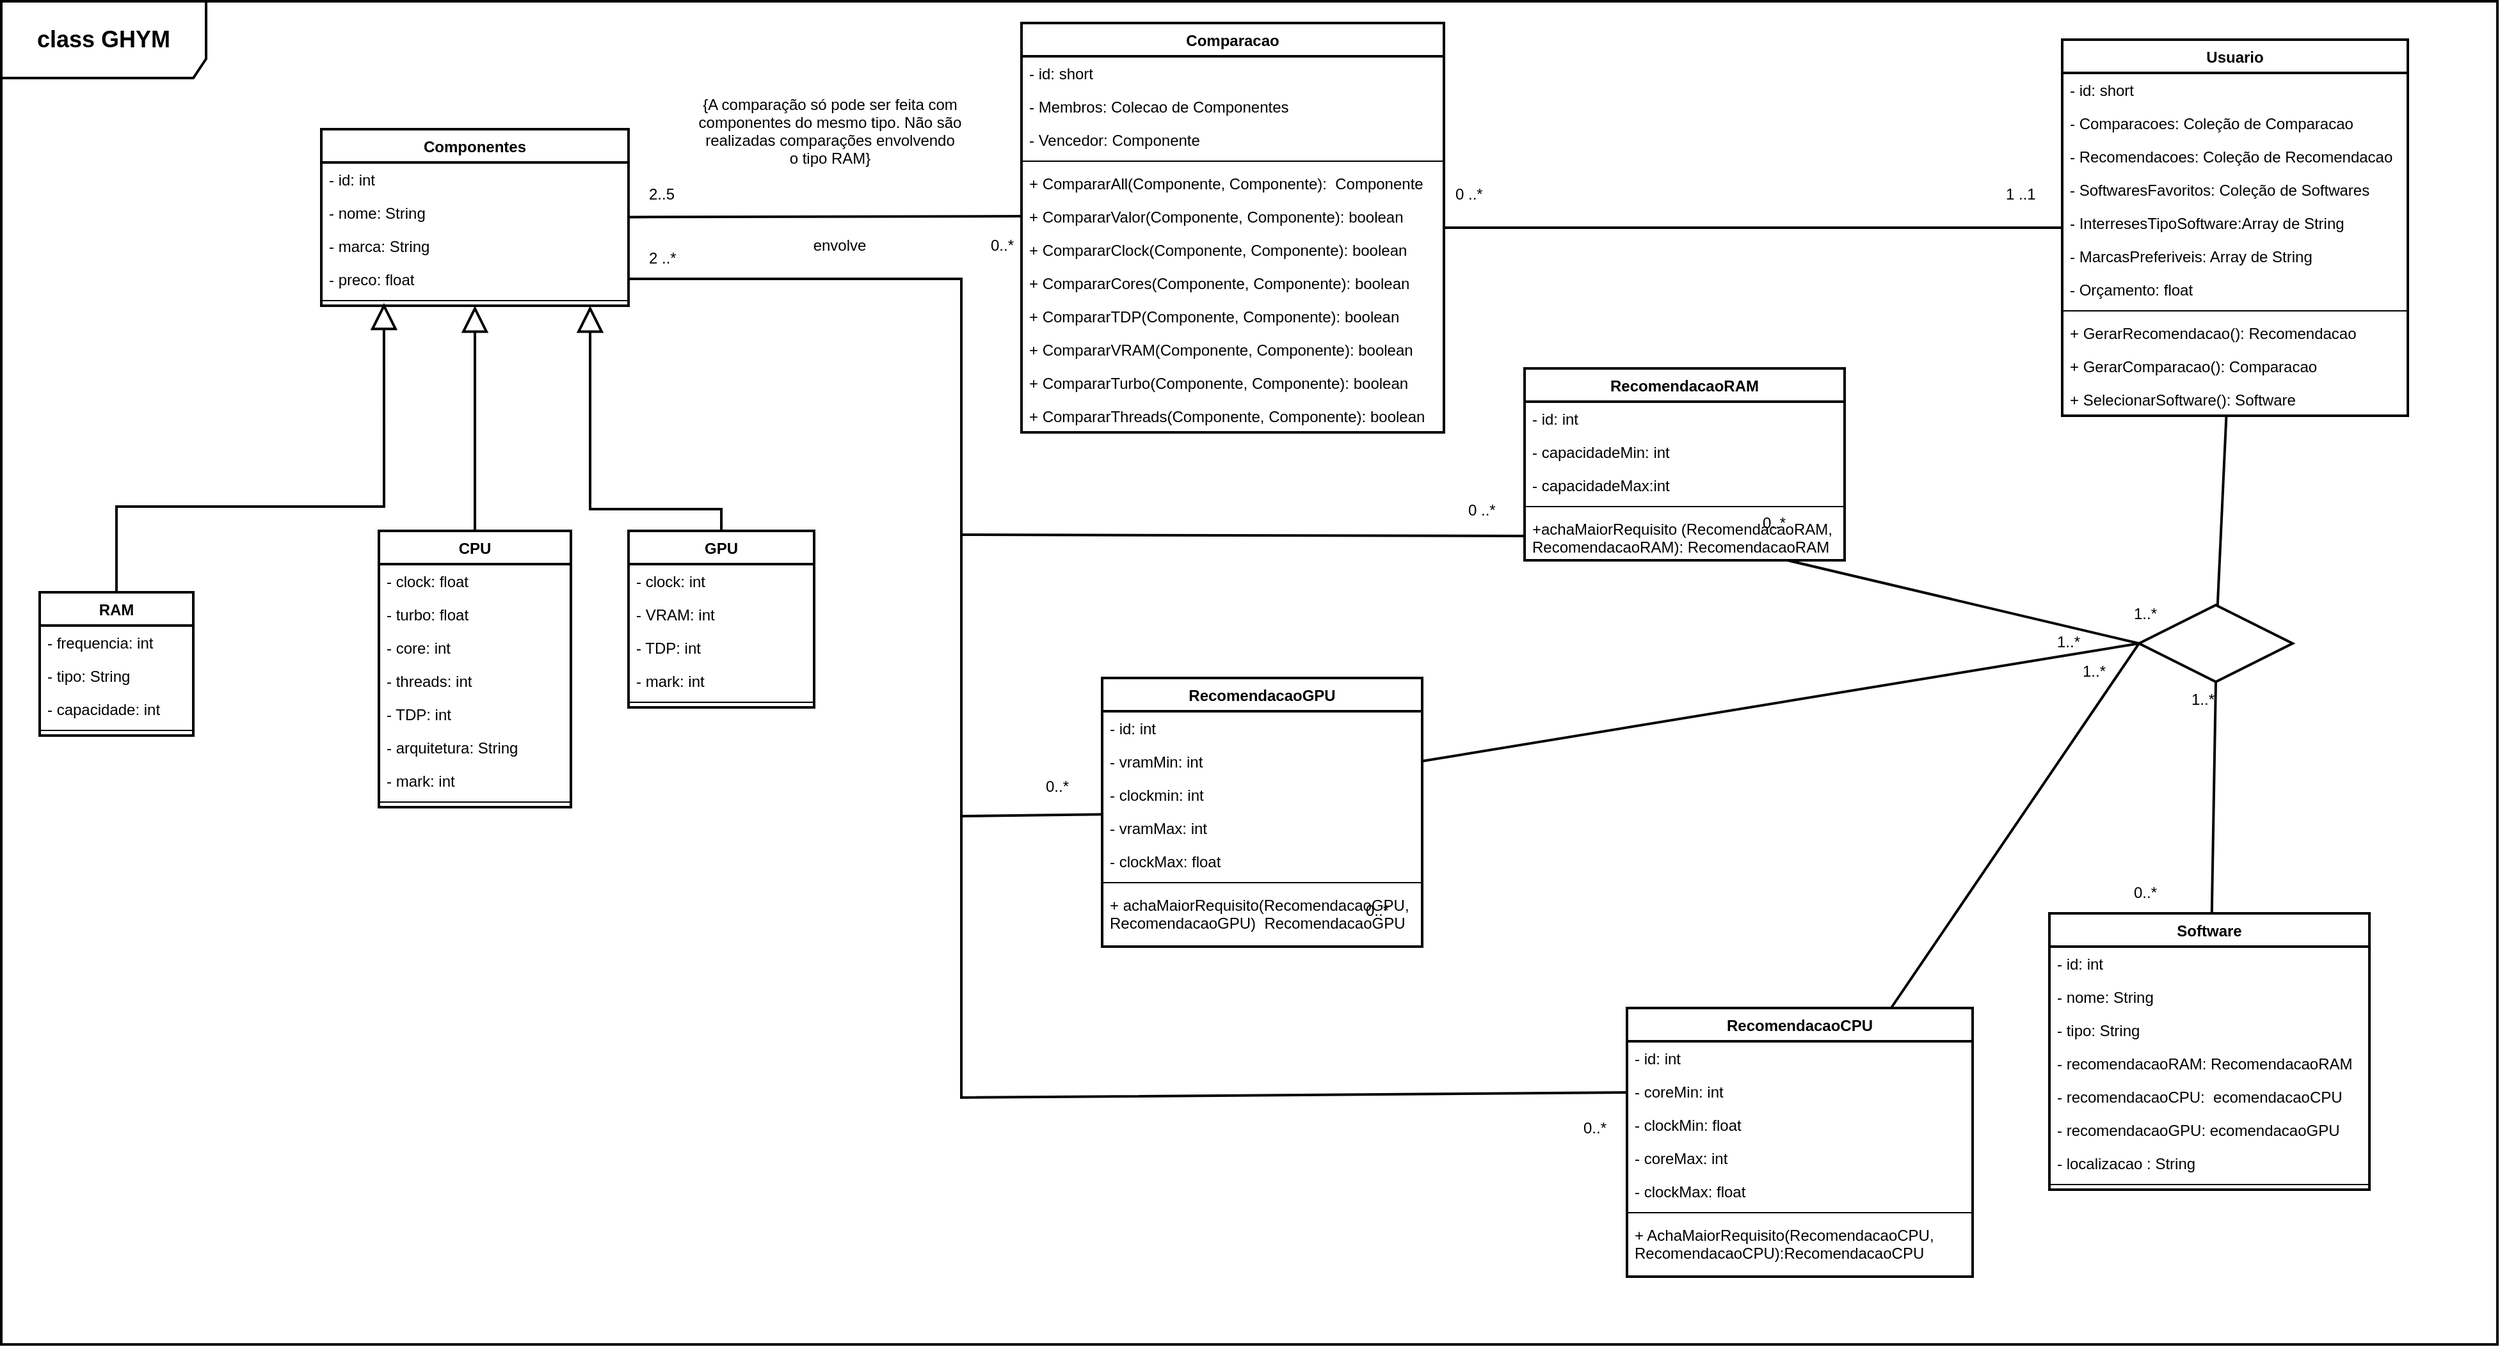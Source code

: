 <mxfile version="20.6.0" type="device"><diagram id="q0GnC5Ls4fekXcow4jfo" name="Page-3"><mxGraphModel dx="1173" dy="679" grid="1" gridSize="10" guides="1" tooltips="1" connect="1" arrows="1" fold="1" page="1" pageScale="1" pageWidth="2336" pageHeight="1654" math="0" shadow="0"><root><mxCell id="0"/><mxCell id="1" parent="0"/><mxCell id="ru-BR2bb6icUTvmeNzAz-2" value="&lt;b&gt;&lt;font style=&quot;font-size: 18px;&quot;&gt;class GHYM&lt;/font&gt;&lt;/b&gt;" style="shape=umlFrame;whiteSpace=wrap;html=1;width=160;height=60;strokeWidth=2;" parent="1" vertex="1"><mxGeometry x="190" y="230" width="1950" height="1050" as="geometry"/></mxCell><mxCell id="Xdkv_CF18negq-r8v4-a-1" value="GPU" style="swimlane;fontStyle=1;align=center;verticalAlign=top;childLayout=stackLayout;horizontal=1;startSize=26;horizontalStack=0;resizeParent=1;resizeParentMax=0;resizeLast=0;collapsible=1;marginBottom=0;strokeWidth=2;" parent="1" vertex="1"><mxGeometry x="680" y="644" width="145" height="138" as="geometry"/></mxCell><mxCell id="Xdkv_CF18negq-r8v4-a-4" value="- clock: int" style="text;strokeColor=none;fillColor=none;align=left;verticalAlign=top;spacingLeft=4;spacingRight=4;overflow=hidden;rotatable=0;points=[[0,0.5],[1,0.5]];portConstraint=eastwest;" parent="Xdkv_CF18negq-r8v4-a-1" vertex="1"><mxGeometry y="26" width="145" height="26" as="geometry"/></mxCell><mxCell id="Xdkv_CF18negq-r8v4-a-7" value="- VRAM: int" style="text;strokeColor=none;fillColor=none;align=left;verticalAlign=top;spacingLeft=4;spacingRight=4;overflow=hidden;rotatable=0;points=[[0,0.5],[1,0.5]];portConstraint=eastwest;" parent="Xdkv_CF18negq-r8v4-a-1" vertex="1"><mxGeometry y="52" width="145" height="26" as="geometry"/></mxCell><mxCell id="Xdkv_CF18negq-r8v4-a-8" value="- TDP: int" style="text;strokeColor=none;fillColor=none;align=left;verticalAlign=top;spacingLeft=4;spacingRight=4;overflow=hidden;rotatable=0;points=[[0,0.5],[1,0.5]];portConstraint=eastwest;" parent="Xdkv_CF18negq-r8v4-a-1" vertex="1"><mxGeometry y="78" width="145" height="26" as="geometry"/></mxCell><mxCell id="Xdkv_CF18negq-r8v4-a-9" value="- mark: int" style="text;strokeColor=none;fillColor=none;align=left;verticalAlign=top;spacingLeft=4;spacingRight=4;overflow=hidden;rotatable=0;points=[[0,0.5],[1,0.5]];portConstraint=eastwest;" parent="Xdkv_CF18negq-r8v4-a-1" vertex="1"><mxGeometry y="104" width="145" height="26" as="geometry"/></mxCell><mxCell id="Xdkv_CF18negq-r8v4-a-12" value="" style="line;strokeWidth=1;fillColor=none;align=left;verticalAlign=middle;spacingTop=-1;spacingLeft=3;spacingRight=3;rotatable=0;labelPosition=right;points=[];portConstraint=eastwest;" parent="Xdkv_CF18negq-r8v4-a-1" vertex="1"><mxGeometry y="130" width="145" height="8" as="geometry"/></mxCell><mxCell id="xp7jm3sdg3L5fd-eJn9v-1" value="CPU" style="swimlane;fontStyle=1;align=center;verticalAlign=top;childLayout=stackLayout;horizontal=1;startSize=26;horizontalStack=0;resizeParent=1;resizeParentMax=0;resizeLast=0;collapsible=1;marginBottom=0;strokeWidth=2;" parent="1" vertex="1"><mxGeometry x="485" y="644" width="150" height="216" as="geometry"/></mxCell><mxCell id="xp7jm3sdg3L5fd-eJn9v-4" value="- clock: float" style="text;strokeColor=none;fillColor=none;align=left;verticalAlign=top;spacingLeft=4;spacingRight=4;overflow=hidden;rotatable=0;points=[[0,0.5],[1,0.5]];portConstraint=eastwest;" parent="xp7jm3sdg3L5fd-eJn9v-1" vertex="1"><mxGeometry y="26" width="150" height="26" as="geometry"/></mxCell><mxCell id="xp7jm3sdg3L5fd-eJn9v-5" value="- turbo: float" style="text;strokeColor=none;fillColor=none;align=left;verticalAlign=top;spacingLeft=4;spacingRight=4;overflow=hidden;rotatable=0;points=[[0,0.5],[1,0.5]];portConstraint=eastwest;" parent="xp7jm3sdg3L5fd-eJn9v-1" vertex="1"><mxGeometry y="52" width="150" height="26" as="geometry"/></mxCell><mxCell id="xp7jm3sdg3L5fd-eJn9v-6" value="- core: int" style="text;strokeColor=none;fillColor=none;align=left;verticalAlign=top;spacingLeft=4;spacingRight=4;overflow=hidden;rotatable=0;points=[[0,0.5],[1,0.5]];portConstraint=eastwest;" parent="xp7jm3sdg3L5fd-eJn9v-1" vertex="1"><mxGeometry y="78" width="150" height="26" as="geometry"/></mxCell><mxCell id="xp7jm3sdg3L5fd-eJn9v-7" value="- threads: int" style="text;strokeColor=none;fillColor=none;align=left;verticalAlign=top;spacingLeft=4;spacingRight=4;overflow=hidden;rotatable=0;points=[[0,0.5],[1,0.5]];portConstraint=eastwest;" parent="xp7jm3sdg3L5fd-eJn9v-1" vertex="1"><mxGeometry y="104" width="150" height="26" as="geometry"/></mxCell><mxCell id="xp7jm3sdg3L5fd-eJn9v-9" value="- TDP: int" style="text;strokeColor=none;fillColor=none;align=left;verticalAlign=top;spacingLeft=4;spacingRight=4;overflow=hidden;rotatable=0;points=[[0,0.5],[1,0.5]];portConstraint=eastwest;" parent="xp7jm3sdg3L5fd-eJn9v-1" vertex="1"><mxGeometry y="130" width="150" height="26" as="geometry"/></mxCell><mxCell id="PwRuXStV1M3vxJtikV4i-3" value="- arquitetura: String" style="text;strokeColor=none;fillColor=none;align=left;verticalAlign=top;spacingLeft=4;spacingRight=4;overflow=hidden;rotatable=0;points=[[0,0.5],[1,0.5]];portConstraint=eastwest;" parent="xp7jm3sdg3L5fd-eJn9v-1" vertex="1"><mxGeometry y="156" width="150" height="26" as="geometry"/></mxCell><mxCell id="PwRuXStV1M3vxJtikV4i-4" value="- mark: int" style="text;strokeColor=none;fillColor=none;align=left;verticalAlign=top;spacingLeft=4;spacingRight=4;overflow=hidden;rotatable=0;points=[[0,0.5],[1,0.5]];portConstraint=eastwest;" parent="xp7jm3sdg3L5fd-eJn9v-1" vertex="1"><mxGeometry y="182" width="150" height="26" as="geometry"/></mxCell><mxCell id="xp7jm3sdg3L5fd-eJn9v-14" value="" style="line;strokeWidth=1;fillColor=none;align=left;verticalAlign=middle;spacingTop=-1;spacingLeft=3;spacingRight=3;rotatable=0;labelPosition=right;points=[];portConstraint=eastwest;" parent="xp7jm3sdg3L5fd-eJn9v-1" vertex="1"><mxGeometry y="208" width="150" height="8" as="geometry"/></mxCell><mxCell id="c_ujY5KrWzzszvDml2Bm-1" value="RAM" style="swimlane;fontStyle=1;align=center;verticalAlign=top;childLayout=stackLayout;horizontal=1;startSize=26;horizontalStack=0;resizeParent=1;resizeParentMax=0;resizeLast=0;collapsible=1;marginBottom=0;strokeWidth=2;" parent="1" vertex="1"><mxGeometry x="220" y="692" width="120" height="112" as="geometry"/></mxCell><mxCell id="c_ujY5KrWzzszvDml2Bm-5" value="- frequencia: int" style="text;strokeColor=none;fillColor=none;align=left;verticalAlign=top;spacingLeft=4;spacingRight=4;overflow=hidden;rotatable=0;points=[[0,0.5],[1,0.5]];portConstraint=eastwest;" parent="c_ujY5KrWzzszvDml2Bm-1" vertex="1"><mxGeometry y="26" width="120" height="26" as="geometry"/></mxCell><mxCell id="c_ujY5KrWzzszvDml2Bm-6" value="- tipo: String" style="text;strokeColor=none;fillColor=none;align=left;verticalAlign=top;spacingLeft=4;spacingRight=4;overflow=hidden;rotatable=0;points=[[0,0.5],[1,0.5]];portConstraint=eastwest;" parent="c_ujY5KrWzzszvDml2Bm-1" vertex="1"><mxGeometry y="52" width="120" height="26" as="geometry"/></mxCell><mxCell id="c_ujY5KrWzzszvDml2Bm-7" value="- capacidade: int" style="text;strokeColor=none;fillColor=none;align=left;verticalAlign=top;spacingLeft=4;spacingRight=4;overflow=hidden;rotatable=0;points=[[0,0.5],[1,0.5]];portConstraint=eastwest;" parent="c_ujY5KrWzzszvDml2Bm-1" vertex="1"><mxGeometry y="78" width="120" height="26" as="geometry"/></mxCell><mxCell id="c_ujY5KrWzzszvDml2Bm-9" value="" style="line;strokeWidth=1;fillColor=none;align=left;verticalAlign=middle;spacingTop=-1;spacingLeft=3;spacingRight=3;rotatable=0;labelPosition=right;points=[];portConstraint=eastwest;" parent="c_ujY5KrWzzszvDml2Bm-1" vertex="1"><mxGeometry y="104" width="120" height="8" as="geometry"/></mxCell><mxCell id="sqvv-hXPswrq-XNtysJl-1" value="Software" style="swimlane;fontStyle=1;align=center;verticalAlign=top;childLayout=stackLayout;horizontal=1;startSize=26;horizontalStack=0;resizeParent=1;resizeParentMax=0;resizeLast=0;collapsible=1;marginBottom=0;strokeWidth=2;" parent="1" vertex="1"><mxGeometry x="1790" y="943" width="250" height="216" as="geometry"/></mxCell><mxCell id="sqvv-hXPswrq-XNtysJl-2" value="- id: int" style="text;strokeColor=none;fillColor=none;align=left;verticalAlign=top;spacingLeft=4;spacingRight=4;overflow=hidden;rotatable=0;points=[[0,0.5],[1,0.5]];portConstraint=eastwest;" parent="sqvv-hXPswrq-XNtysJl-1" vertex="1"><mxGeometry y="26" width="250" height="26" as="geometry"/></mxCell><mxCell id="sqvv-hXPswrq-XNtysJl-3" value="- nome: String" style="text;strokeColor=none;fillColor=none;align=left;verticalAlign=top;spacingLeft=4;spacingRight=4;overflow=hidden;rotatable=0;points=[[0,0.5],[1,0.5]];portConstraint=eastwest;" parent="sqvv-hXPswrq-XNtysJl-1" vertex="1"><mxGeometry y="52" width="250" height="26" as="geometry"/></mxCell><mxCell id="PwRuXStV1M3vxJtikV4i-1" value="- tipo: String" style="text;strokeColor=none;fillColor=none;align=left;verticalAlign=top;spacingLeft=4;spacingRight=4;overflow=hidden;rotatable=0;points=[[0,0.5],[1,0.5]];portConstraint=eastwest;" parent="sqvv-hXPswrq-XNtysJl-1" vertex="1"><mxGeometry y="78" width="250" height="26" as="geometry"/></mxCell><mxCell id="sqvv-hXPswrq-XNtysJl-5" value="- recomendacaoRAM: RecomendacaoRAM&#10; " style="text;strokeColor=none;fillColor=none;align=left;verticalAlign=top;spacingLeft=4;spacingRight=4;overflow=hidden;rotatable=0;points=[[0,0.5],[1,0.5]];portConstraint=eastwest;" parent="sqvv-hXPswrq-XNtysJl-1" vertex="1"><mxGeometry y="104" width="250" height="26" as="geometry"/></mxCell><mxCell id="sqvv-hXPswrq-XNtysJl-6" value="- recomendacaoCPU:  ecomendacaoCPU" style="text;strokeColor=none;fillColor=none;align=left;verticalAlign=top;spacingLeft=4;spacingRight=4;overflow=hidden;rotatable=0;points=[[0,0.5],[1,0.5]];portConstraint=eastwest;" parent="sqvv-hXPswrq-XNtysJl-1" vertex="1"><mxGeometry y="130" width="250" height="26" as="geometry"/></mxCell><mxCell id="sqvv-hXPswrq-XNtysJl-7" value="- recomendacaoGPU: ecomendacaoGPU" style="text;strokeColor=none;fillColor=none;align=left;verticalAlign=top;spacingLeft=4;spacingRight=4;overflow=hidden;rotatable=0;points=[[0,0.5],[1,0.5]];portConstraint=eastwest;" parent="sqvv-hXPswrq-XNtysJl-1" vertex="1"><mxGeometry y="156" width="250" height="26" as="geometry"/></mxCell><mxCell id="sqvv-hXPswrq-XNtysJl-8" value="- localizacao : String" style="text;strokeColor=none;fillColor=none;align=left;verticalAlign=top;spacingLeft=4;spacingRight=4;overflow=hidden;rotatable=0;points=[[0,0.5],[1,0.5]];portConstraint=eastwest;" parent="sqvv-hXPswrq-XNtysJl-1" vertex="1"><mxGeometry y="182" width="250" height="26" as="geometry"/></mxCell><mxCell id="sqvv-hXPswrq-XNtysJl-9" value="" style="line;strokeWidth=1;fillColor=none;align=left;verticalAlign=middle;spacingTop=-1;spacingLeft=3;spacingRight=3;rotatable=0;labelPosition=right;points=[];portConstraint=eastwest;" parent="sqvv-hXPswrq-XNtysJl-1" vertex="1"><mxGeometry y="208" width="250" height="8" as="geometry"/></mxCell><mxCell id="-R02p3gQK6vpSPpN9Q0l-1" value="RecomendacaoGPU" style="swimlane;fontStyle=1;align=center;verticalAlign=top;childLayout=stackLayout;horizontal=1;startSize=26;horizontalStack=0;resizeParent=1;resizeParentMax=0;resizeLast=0;collapsible=1;marginBottom=0;strokeWidth=2;" parent="1" vertex="1"><mxGeometry x="1050" y="759" width="250" height="210" as="geometry"/></mxCell><mxCell id="PfUgnS2XNSWGEzUDLgGL-3" value="- id: int" style="text;strokeColor=none;fillColor=none;align=left;verticalAlign=top;spacingLeft=4;spacingRight=4;overflow=hidden;rotatable=0;points=[[0,0.5],[1,0.5]];portConstraint=eastwest;" parent="-R02p3gQK6vpSPpN9Q0l-1" vertex="1"><mxGeometry y="26" width="250" height="26" as="geometry"/></mxCell><mxCell id="-R02p3gQK6vpSPpN9Q0l-5" value="- vramMin: int" style="text;strokeColor=none;fillColor=none;align=left;verticalAlign=top;spacingLeft=4;spacingRight=4;overflow=hidden;rotatable=0;points=[[0,0.5],[1,0.5]];portConstraint=eastwest;" parent="-R02p3gQK6vpSPpN9Q0l-1" vertex="1"><mxGeometry y="52" width="250" height="26" as="geometry"/></mxCell><mxCell id="-R02p3gQK6vpSPpN9Q0l-6" value="- clockmin: int" style="text;strokeColor=none;fillColor=none;align=left;verticalAlign=top;spacingLeft=4;spacingRight=4;overflow=hidden;rotatable=0;points=[[0,0.5],[1,0.5]];portConstraint=eastwest;" parent="-R02p3gQK6vpSPpN9Q0l-1" vertex="1"><mxGeometry y="78" width="250" height="26" as="geometry"/></mxCell><mxCell id="3MBOTtTMFpImRsl3NP9Y-22" value="- vramMax: int" style="text;strokeColor=none;fillColor=none;align=left;verticalAlign=top;spacingLeft=4;spacingRight=4;overflow=hidden;rotatable=0;points=[[0,0.5],[1,0.5]];portConstraint=eastwest;" parent="-R02p3gQK6vpSPpN9Q0l-1" vertex="1"><mxGeometry y="104" width="250" height="26" as="geometry"/></mxCell><mxCell id="-R02p3gQK6vpSPpN9Q0l-2" value="- clockMax: float" style="text;strokeColor=none;fillColor=none;align=left;verticalAlign=top;spacingLeft=4;spacingRight=4;overflow=hidden;rotatable=0;points=[[0,0.5],[1,0.5]];portConstraint=eastwest;" parent="-R02p3gQK6vpSPpN9Q0l-1" vertex="1"><mxGeometry y="130" width="250" height="26" as="geometry"/></mxCell><mxCell id="-R02p3gQK6vpSPpN9Q0l-3" value="" style="line;strokeWidth=1;fillColor=none;align=left;verticalAlign=middle;spacingTop=-1;spacingLeft=3;spacingRight=3;rotatable=0;labelPosition=right;points=[];portConstraint=eastwest;" parent="-R02p3gQK6vpSPpN9Q0l-1" vertex="1"><mxGeometry y="156" width="250" height="8" as="geometry"/></mxCell><mxCell id="-R02p3gQK6vpSPpN9Q0l-4" value="+ achaMaiorRequisito(RecomendacaoGPU,&#10;RecomendacaoGPU)  RecomendacaoGPU" style="text;strokeColor=none;fillColor=none;align=left;verticalAlign=top;spacingLeft=4;spacingRight=4;overflow=hidden;rotatable=0;points=[[0,0.5],[1,0.5]];portConstraint=eastwest;" parent="-R02p3gQK6vpSPpN9Q0l-1" vertex="1"><mxGeometry y="164" width="250" height="46" as="geometry"/></mxCell><mxCell id="-R02p3gQK6vpSPpN9Q0l-7" value="Componentes" style="swimlane;fontStyle=1;align=center;verticalAlign=top;childLayout=stackLayout;horizontal=1;startSize=26;horizontalStack=0;resizeParent=1;resizeParentMax=0;resizeLast=0;collapsible=1;marginBottom=0;strokeWidth=2;" parent="1" vertex="1"><mxGeometry x="440" y="330" width="240" height="138" as="geometry"/></mxCell><mxCell id="-R02p3gQK6vpSPpN9Q0l-11" value="- id: int" style="text;strokeColor=none;fillColor=none;align=left;verticalAlign=top;spacingLeft=4;spacingRight=4;overflow=hidden;rotatable=0;points=[[0,0.5],[1,0.5]];portConstraint=eastwest;" parent="-R02p3gQK6vpSPpN9Q0l-7" vertex="1"><mxGeometry y="26" width="240" height="26" as="geometry"/></mxCell><mxCell id="PwRuXStV1M3vxJtikV4i-2" value="- nome: String" style="text;strokeColor=none;fillColor=none;align=left;verticalAlign=top;spacingLeft=4;spacingRight=4;overflow=hidden;rotatable=0;points=[[0,0.5],[1,0.5]];portConstraint=eastwest;" parent="-R02p3gQK6vpSPpN9Q0l-7" vertex="1"><mxGeometry y="52" width="240" height="26" as="geometry"/></mxCell><mxCell id="-R02p3gQK6vpSPpN9Q0l-12" value="- marca: String" style="text;strokeColor=none;fillColor=none;align=left;verticalAlign=top;spacingLeft=4;spacingRight=4;overflow=hidden;rotatable=0;points=[[0,0.5],[1,0.5]];portConstraint=eastwest;" parent="-R02p3gQK6vpSPpN9Q0l-7" vertex="1"><mxGeometry y="78" width="240" height="26" as="geometry"/></mxCell><mxCell id="Om5pebT329hOCY7zmXVv-1" value="- preco: float" style="text;strokeColor=none;fillColor=none;align=left;verticalAlign=top;spacingLeft=4;spacingRight=4;overflow=hidden;rotatable=0;points=[[0,0.5],[1,0.5]];portConstraint=eastwest;" parent="-R02p3gQK6vpSPpN9Q0l-7" vertex="1"><mxGeometry y="104" width="240" height="26" as="geometry"/></mxCell><mxCell id="-R02p3gQK6vpSPpN9Q0l-9" value="" style="line;strokeWidth=1;fillColor=none;align=left;verticalAlign=middle;spacingTop=-1;spacingLeft=3;spacingRight=3;rotatable=0;labelPosition=right;points=[];portConstraint=eastwest;" parent="-R02p3gQK6vpSPpN9Q0l-7" vertex="1"><mxGeometry y="130" width="240" height="8" as="geometry"/></mxCell><mxCell id="Om5pebT329hOCY7zmXVv-2" value="Comparacao" style="swimlane;fontStyle=1;align=center;verticalAlign=top;childLayout=stackLayout;horizontal=1;startSize=26;horizontalStack=0;resizeParent=1;resizeParentMax=0;resizeLast=0;collapsible=1;marginBottom=0;strokeWidth=2;" parent="1" vertex="1"><mxGeometry x="987" y="247" width="330" height="320" as="geometry"/></mxCell><mxCell id="Om5pebT329hOCY7zmXVv-3" value="- id: short" style="text;strokeColor=none;fillColor=none;align=left;verticalAlign=top;spacingLeft=4;spacingRight=4;overflow=hidden;rotatable=0;points=[[0,0.5],[1,0.5]];portConstraint=eastwest;" parent="Om5pebT329hOCY7zmXVv-2" vertex="1"><mxGeometry y="26" width="330" height="26" as="geometry"/></mxCell><mxCell id="Om5pebT329hOCY7zmXVv-4" value="- Membros: Colecao de Componentes" style="text;strokeColor=none;fillColor=none;align=left;verticalAlign=top;spacingLeft=4;spacingRight=4;overflow=hidden;rotatable=0;points=[[0,0.5],[1,0.5]];portConstraint=eastwest;" parent="Om5pebT329hOCY7zmXVv-2" vertex="1"><mxGeometry y="52" width="330" height="26" as="geometry"/></mxCell><mxCell id="Om5pebT329hOCY7zmXVv-5" value="- Vencedor: Componente" style="text;strokeColor=none;fillColor=none;align=left;verticalAlign=top;spacingLeft=4;spacingRight=4;overflow=hidden;rotatable=0;points=[[0,0.5],[1,0.5]];portConstraint=eastwest;" parent="Om5pebT329hOCY7zmXVv-2" vertex="1"><mxGeometry y="78" width="330" height="26" as="geometry"/></mxCell><mxCell id="Om5pebT329hOCY7zmXVv-7" value="" style="line;strokeWidth=1;fillColor=none;align=left;verticalAlign=middle;spacingTop=-1;spacingLeft=3;spacingRight=3;rotatable=0;labelPosition=right;points=[];portConstraint=eastwest;" parent="Om5pebT329hOCY7zmXVv-2" vertex="1"><mxGeometry y="104" width="330" height="8" as="geometry"/></mxCell><mxCell id="Om5pebT329hOCY7zmXVv-16" value="+ CompararAll(Componente, Componente):  Componente" style="text;strokeColor=none;fillColor=none;align=left;verticalAlign=top;spacingLeft=4;spacingRight=4;overflow=hidden;rotatable=0;points=[[0,0.5],[1,0.5]];portConstraint=eastwest;" parent="Om5pebT329hOCY7zmXVv-2" vertex="1"><mxGeometry y="112" width="330" height="26" as="geometry"/></mxCell><mxCell id="Om5pebT329hOCY7zmXVv-10" value="+ CompararValor(Componente, Componente): boolean" style="text;strokeColor=none;fillColor=none;align=left;verticalAlign=top;spacingLeft=4;spacingRight=4;overflow=hidden;rotatable=0;points=[[0,0.5],[1,0.5]];portConstraint=eastwest;" parent="Om5pebT329hOCY7zmXVv-2" vertex="1"><mxGeometry y="138" width="330" height="26" as="geometry"/></mxCell><mxCell id="Om5pebT329hOCY7zmXVv-11" value="+ CompararClock(Componente, Componente): boolean" style="text;strokeColor=none;fillColor=none;align=left;verticalAlign=top;spacingLeft=4;spacingRight=4;overflow=hidden;rotatable=0;points=[[0,0.5],[1,0.5]];portConstraint=eastwest;" parent="Om5pebT329hOCY7zmXVv-2" vertex="1"><mxGeometry y="164" width="330" height="26" as="geometry"/></mxCell><mxCell id="Om5pebT329hOCY7zmXVv-12" value="+ CompararCores(Componente, Componente): boolean" style="text;strokeColor=none;fillColor=none;align=left;verticalAlign=top;spacingLeft=4;spacingRight=4;overflow=hidden;rotatable=0;points=[[0,0.5],[1,0.5]];portConstraint=eastwest;" parent="Om5pebT329hOCY7zmXVv-2" vertex="1"><mxGeometry y="190" width="330" height="26" as="geometry"/></mxCell><mxCell id="Om5pebT329hOCY7zmXVv-13" value="+ CompararTDP(Componente, Componente): boolean" style="text;strokeColor=none;fillColor=none;align=left;verticalAlign=top;spacingLeft=4;spacingRight=4;overflow=hidden;rotatable=0;points=[[0,0.5],[1,0.5]];portConstraint=eastwest;" parent="Om5pebT329hOCY7zmXVv-2" vertex="1"><mxGeometry y="216" width="330" height="26" as="geometry"/></mxCell><mxCell id="Om5pebT329hOCY7zmXVv-14" value="+ CompararVRAM(Componente, Componente): boolean" style="text;strokeColor=none;fillColor=none;align=left;verticalAlign=top;spacingLeft=4;spacingRight=4;overflow=hidden;rotatable=0;points=[[0,0.5],[1,0.5]];portConstraint=eastwest;" parent="Om5pebT329hOCY7zmXVv-2" vertex="1"><mxGeometry y="242" width="330" height="26" as="geometry"/></mxCell><mxCell id="Om5pebT329hOCY7zmXVv-15" value="+ CompararTurbo(Componente, Componente): boolean" style="text;strokeColor=none;fillColor=none;align=left;verticalAlign=top;spacingLeft=4;spacingRight=4;overflow=hidden;rotatable=0;points=[[0,0.5],[1,0.5]];portConstraint=eastwest;" parent="Om5pebT329hOCY7zmXVv-2" vertex="1"><mxGeometry y="268" width="330" height="26" as="geometry"/></mxCell><mxCell id="Om5pebT329hOCY7zmXVv-8" value="+ CompararThreads(Componente, Componente): boolean" style="text;strokeColor=none;fillColor=none;align=left;verticalAlign=top;spacingLeft=4;spacingRight=4;overflow=hidden;rotatable=0;points=[[0,0.5],[1,0.5]];portConstraint=eastwest;" parent="Om5pebT329hOCY7zmXVv-2" vertex="1"><mxGeometry y="294" width="330" height="26" as="geometry"/></mxCell><mxCell id="Om5pebT329hOCY7zmXVv-19" value="Usuario" style="swimlane;fontStyle=1;align=center;verticalAlign=top;childLayout=stackLayout;horizontal=1;startSize=26;horizontalStack=0;resizeParent=1;resizeParentMax=0;resizeLast=0;collapsible=1;marginBottom=0;strokeWidth=2;" parent="1" vertex="1"><mxGeometry x="1800" y="260" width="270" height="294" as="geometry"/></mxCell><mxCell id="v1nuqU7W55UNnPgFT_dU-1" value="- id: short" style="text;strokeColor=none;fillColor=none;align=left;verticalAlign=top;spacingLeft=4;spacingRight=4;overflow=hidden;rotatable=0;points=[[0,0.5],[1,0.5]];portConstraint=eastwest;" parent="Om5pebT329hOCY7zmXVv-19" vertex="1"><mxGeometry y="26" width="270" height="26" as="geometry"/></mxCell><mxCell id="Om5pebT329hOCY7zmXVv-24" value="- Comparacoes: Coleção de Comparacao " style="text;strokeColor=none;fillColor=none;align=left;verticalAlign=top;spacingLeft=4;spacingRight=4;overflow=hidden;rotatable=0;points=[[0,0.5],[1,0.5]];portConstraint=eastwest;" parent="Om5pebT329hOCY7zmXVv-19" vertex="1"><mxGeometry y="52" width="270" height="26" as="geometry"/></mxCell><mxCell id="Om5pebT329hOCY7zmXVv-20" value="- Recomendacoes: Coleção de Recomendacao " style="text;strokeColor=none;fillColor=none;align=left;verticalAlign=top;spacingLeft=4;spacingRight=4;overflow=hidden;rotatable=0;points=[[0,0.5],[1,0.5]];portConstraint=eastwest;" parent="Om5pebT329hOCY7zmXVv-19" vertex="1"><mxGeometry y="78" width="270" height="26" as="geometry"/></mxCell><mxCell id="Om5pebT329hOCY7zmXVv-25" value="- SoftwaresFavoritos: Coleção de Softwares " style="text;strokeColor=none;fillColor=none;align=left;verticalAlign=top;spacingLeft=4;spacingRight=4;overflow=hidden;rotatable=0;points=[[0,0.5],[1,0.5]];portConstraint=eastwest;" parent="Om5pebT329hOCY7zmXVv-19" vertex="1"><mxGeometry y="104" width="270" height="26" as="geometry"/></mxCell><mxCell id="Om5pebT329hOCY7zmXVv-26" value="- InterresesTipoSoftware:Array de String " style="text;strokeColor=none;fillColor=none;align=left;verticalAlign=top;spacingLeft=4;spacingRight=4;overflow=hidden;rotatable=0;points=[[0,0.5],[1,0.5]];portConstraint=eastwest;" parent="Om5pebT329hOCY7zmXVv-19" vertex="1"><mxGeometry y="130" width="270" height="26" as="geometry"/></mxCell><mxCell id="Om5pebT329hOCY7zmXVv-28" value="- MarcasPreferiveis: Array de String" style="text;strokeColor=none;fillColor=none;align=left;verticalAlign=top;spacingLeft=4;spacingRight=4;overflow=hidden;rotatable=0;points=[[0,0.5],[1,0.5]];portConstraint=eastwest;" parent="Om5pebT329hOCY7zmXVv-19" vertex="1"><mxGeometry y="156" width="270" height="26" as="geometry"/></mxCell><mxCell id="Om5pebT329hOCY7zmXVv-27" value="- Orçamento: float " style="text;strokeColor=none;fillColor=none;align=left;verticalAlign=top;spacingLeft=4;spacingRight=4;overflow=hidden;rotatable=0;points=[[0,0.5],[1,0.5]];portConstraint=eastwest;" parent="Om5pebT329hOCY7zmXVv-19" vertex="1"><mxGeometry y="182" width="270" height="26" as="geometry"/></mxCell><mxCell id="Om5pebT329hOCY7zmXVv-21" value="" style="line;strokeWidth=1;fillColor=none;align=left;verticalAlign=middle;spacingTop=-1;spacingLeft=3;spacingRight=3;rotatable=0;labelPosition=right;points=[];portConstraint=eastwest;" parent="Om5pebT329hOCY7zmXVv-19" vertex="1"><mxGeometry y="208" width="270" height="8" as="geometry"/></mxCell><mxCell id="Om5pebT329hOCY7zmXVv-22" value="+ GerarRecomendacao(): Recomendacao" style="text;strokeColor=none;fillColor=none;align=left;verticalAlign=top;spacingLeft=4;spacingRight=4;overflow=hidden;rotatable=0;points=[[0,0.5],[1,0.5]];portConstraint=eastwest;" parent="Om5pebT329hOCY7zmXVv-19" vertex="1"><mxGeometry y="216" width="270" height="26" as="geometry"/></mxCell><mxCell id="PfUgnS2XNSWGEzUDLgGL-1" value="+ GerarComparacao(): Comparacao" style="text;strokeColor=none;fillColor=none;align=left;verticalAlign=top;spacingLeft=4;spacingRight=4;overflow=hidden;rotatable=0;points=[[0,0.5],[1,0.5]];portConstraint=eastwest;" parent="Om5pebT329hOCY7zmXVv-19" vertex="1"><mxGeometry y="242" width="270" height="26" as="geometry"/></mxCell><mxCell id="PfUgnS2XNSWGEzUDLgGL-2" value="+ SelecionarSoftware(): Software" style="text;strokeColor=none;fillColor=none;align=left;verticalAlign=top;spacingLeft=4;spacingRight=4;overflow=hidden;rotatable=0;points=[[0,0.5],[1,0.5]];portConstraint=eastwest;" parent="Om5pebT329hOCY7zmXVv-19" vertex="1"><mxGeometry y="268" width="270" height="26" as="geometry"/></mxCell><mxCell id="Om5pebT329hOCY7zmXVv-29" value="" style="endArrow=block;endSize=16;endFill=0;html=1;rounded=0;strokeWidth=2;edgeStyle=orthogonalEdgeStyle;entryX=0.204;entryY=0.732;entryDx=0;entryDy=0;entryPerimeter=0;" parent="1" source="c_ujY5KrWzzszvDml2Bm-1" target="-R02p3gQK6vpSPpN9Q0l-9" edge="1"><mxGeometry width="160" relative="1" as="geometry"><mxPoint x="960" y="517" as="sourcePoint"/><mxPoint x="541.24" y="546.494" as="targetPoint"/><Array as="points"><mxPoint x="280" y="625"/><mxPoint x="489" y="625"/></Array></mxGeometry></mxCell><mxCell id="Om5pebT329hOCY7zmXVv-30" value="" style="endArrow=block;endSize=16;endFill=0;html=1;rounded=0;strokeWidth=2;" parent="1" source="xp7jm3sdg3L5fd-eJn9v-1" target="-R02p3gQK6vpSPpN9Q0l-7" edge="1"><mxGeometry width="160" relative="1" as="geometry"><mxPoint x="470.329" y="687.0" as="sourcePoint"/><mxPoint x="545.947" y="582" as="targetPoint"/></mxGeometry></mxCell><mxCell id="Om5pebT329hOCY7zmXVv-31" value="" style="endArrow=block;endSize=16;endFill=0;html=1;rounded=0;strokeWidth=2;edgeStyle=orthogonalEdgeStyle;exitX=0.5;exitY=0;exitDx=0;exitDy=0;" parent="1" source="Xdkv_CF18negq-r8v4-a-1" target="-R02p3gQK6vpSPpN9Q0l-7" edge="1"><mxGeometry width="160" relative="1" as="geometry"><mxPoint x="605" y="687.0" as="sourcePoint"/><mxPoint x="605" y="582" as="targetPoint"/><Array as="points"><mxPoint x="752" y="627"/><mxPoint x="650" y="627"/></Array></mxGeometry></mxCell><mxCell id="Om5pebT329hOCY7zmXVv-32" value="" style="endArrow=none;html=1;rounded=0;strokeWidth=2;entryX=0;entryY=0.5;entryDx=0;entryDy=0;" parent="1" source="-R02p3gQK6vpSPpN9Q0l-7" target="Om5pebT329hOCY7zmXVv-10" edge="1"><mxGeometry relative="1" as="geometry"><mxPoint x="820" y="557" as="sourcePoint"/><mxPoint x="980" y="557" as="targetPoint"/></mxGeometry></mxCell><mxCell id="Om5pebT329hOCY7zmXVv-33" value="" style="endArrow=none;html=1;rounded=0;strokeWidth=2;" parent="1" source="Om5pebT329hOCY7zmXVv-19" target="Om5pebT329hOCY7zmXVv-2" edge="1"><mxGeometry relative="1" as="geometry"><mxPoint x="725" y="500" as="sourcePoint"/><mxPoint x="990" y="500" as="targetPoint"/></mxGeometry></mxCell><mxCell id="Om5pebT329hOCY7zmXVv-34" value="" style="endArrow=none;html=1;rounded=0;strokeWidth=2;" parent="1" source="Om5pebT329hOCY7zmXVv-19" target="Om5pebT329hOCY7zmXVv-35" edge="1"><mxGeometry relative="1" as="geometry"><mxPoint x="1470" y="500" as="sourcePoint"/><mxPoint x="1595" y="717" as="targetPoint"/></mxGeometry></mxCell><mxCell id="Om5pebT329hOCY7zmXVv-35" value="" style="shape=rhombus;perimeter=rhombusPerimeter;whiteSpace=wrap;html=1;align=center;strokeWidth=2;" parent="1" vertex="1"><mxGeometry x="1860" y="702" width="120" height="60" as="geometry"/></mxCell><mxCell id="Om5pebT329hOCY7zmXVv-36" value="" style="endArrow=none;html=1;rounded=0;strokeWidth=2;entryX=0.5;entryY=1;entryDx=0;entryDy=0;" parent="1" source="sqvv-hXPswrq-XNtysJl-1" target="Om5pebT329hOCY7zmXVv-35" edge="1"><mxGeometry relative="1" as="geometry"><mxPoint x="1605" y="608" as="sourcePoint"/><mxPoint x="1605" y="799" as="targetPoint"/></mxGeometry></mxCell><mxCell id="Om5pebT329hOCY7zmXVv-38" value="2..5" style="text;strokeColor=none;fillColor=none;spacingLeft=4;spacingRight=4;overflow=hidden;rotatable=0;points=[[0,0.5],[1,0.5]];portConstraint=eastwest;fontSize=12;" parent="1" vertex="1"><mxGeometry x="690" y="367" width="40" height="30" as="geometry"/></mxCell><mxCell id="Om5pebT329hOCY7zmXVv-39" value="0..*" style="text;strokeColor=none;fillColor=none;spacingLeft=4;spacingRight=4;overflow=hidden;rotatable=0;points=[[0,0.5],[1,0.5]];portConstraint=eastwest;fontSize=12;" parent="1" vertex="1"><mxGeometry x="957" y="407" width="30" height="30" as="geometry"/></mxCell><mxCell id="Om5pebT329hOCY7zmXVv-40" value="{A comparação só pode ser feita com &#10;componentes do mesmo tipo. Não são &#10;realizadas comparações envolvendo&#10;o tipo RAM}" style="text;strokeColor=none;fillColor=none;spacingLeft=4;spacingRight=4;overflow=hidden;rotatable=0;points=[[0,0.5],[1,0.5]];portConstraint=eastwest;fontSize=12;align=center;" parent="1" vertex="1"><mxGeometry x="730" y="297" width="215" height="60" as="geometry"/></mxCell><mxCell id="Om5pebT329hOCY7zmXVv-41" value="envolve" style="text;strokeColor=none;fillColor=none;spacingLeft=4;spacingRight=4;overflow=hidden;rotatable=0;points=[[0,0.5],[1,0.5]];portConstraint=eastwest;fontSize=12;align=center;" parent="1" vertex="1"><mxGeometry x="770" y="407" width="150" height="20" as="geometry"/></mxCell><mxCell id="Om5pebT329hOCY7zmXVv-42" value="0 ..*" style="text;strokeColor=none;fillColor=none;spacingLeft=4;spacingRight=4;overflow=hidden;rotatable=0;points=[[0,0.5],[1,0.5]];portConstraint=eastwest;fontSize=12;" parent="1" vertex="1"><mxGeometry x="1330" y="614" width="40" height="30" as="geometry"/></mxCell><mxCell id="Om5pebT329hOCY7zmXVv-43" value="0..*" style="text;strokeColor=none;fillColor=none;spacingLeft=4;spacingRight=4;overflow=hidden;rotatable=0;points=[[0,0.5],[1,0.5]];portConstraint=eastwest;fontSize=12;" parent="1" vertex="1"><mxGeometry x="1560" y="624" width="30" height="29" as="geometry"/></mxCell><mxCell id="Om5pebT329hOCY7zmXVv-44" value="1..*" style="text;strokeColor=none;fillColor=none;spacingLeft=4;spacingRight=4;overflow=hidden;rotatable=0;points=[[0,0.5],[1,0.5]];portConstraint=eastwest;fontSize=12;" parent="1" vertex="1"><mxGeometry x="1895" y="762" width="50" height="30" as="geometry"/></mxCell><mxCell id="Om5pebT329hOCY7zmXVv-45" value="1..*" style="text;strokeColor=none;fillColor=none;spacingLeft=4;spacingRight=4;overflow=hidden;rotatable=0;points=[[0,0.5],[1,0.5]];portConstraint=eastwest;fontSize=12;" parent="1" vertex="1"><mxGeometry x="1790" y="717" width="40" height="30" as="geometry"/></mxCell><mxCell id="Om5pebT329hOCY7zmXVv-47" value="2 ..*" style="text;strokeColor=none;fillColor=none;spacingLeft=4;spacingRight=4;overflow=hidden;rotatable=0;points=[[0,0.5],[1,0.5]];portConstraint=eastwest;fontSize=12;" parent="1" vertex="1"><mxGeometry x="690" y="417" width="40" height="30" as="geometry"/></mxCell><mxCell id="Om5pebT329hOCY7zmXVv-48" value="0..*" style="text;strokeColor=none;fillColor=none;spacingLeft=4;spacingRight=4;overflow=hidden;rotatable=0;points=[[0,0.5],[1,0.5]];portConstraint=eastwest;fontSize=12;" parent="1" vertex="1"><mxGeometry x="1000" y="830" width="40" height="30" as="geometry"/></mxCell><mxCell id="3MBOTtTMFpImRsl3NP9Y-1" value="RecomendacaoRAM" style="swimlane;fontStyle=1;align=center;verticalAlign=top;childLayout=stackLayout;horizontal=1;startSize=26;horizontalStack=0;resizeParent=1;resizeParentMax=0;resizeLast=0;collapsible=1;marginBottom=0;strokeWidth=2;" parent="1" vertex="1"><mxGeometry x="1380" y="517" width="250" height="150" as="geometry"/></mxCell><mxCell id="3MBOTtTMFpImRsl3NP9Y-2" value="- id: int" style="text;strokeColor=none;fillColor=none;align=left;verticalAlign=top;spacingLeft=4;spacingRight=4;overflow=hidden;rotatable=0;points=[[0,0.5],[1,0.5]];portConstraint=eastwest;" parent="3MBOTtTMFpImRsl3NP9Y-1" vertex="1"><mxGeometry y="26" width="250" height="26" as="geometry"/></mxCell><mxCell id="3MBOTtTMFpImRsl3NP9Y-3" value="- capacidadeMin: int" style="text;strokeColor=none;fillColor=none;align=left;verticalAlign=top;spacingLeft=4;spacingRight=4;overflow=hidden;rotatable=0;points=[[0,0.5],[1,0.5]];portConstraint=eastwest;" parent="3MBOTtTMFpImRsl3NP9Y-1" vertex="1"><mxGeometry y="52" width="250" height="26" as="geometry"/></mxCell><mxCell id="3MBOTtTMFpImRsl3NP9Y-4" value="- capacidadeMax:int" style="text;strokeColor=none;fillColor=none;align=left;verticalAlign=top;spacingLeft=4;spacingRight=4;overflow=hidden;rotatable=0;points=[[0,0.5],[1,0.5]];portConstraint=eastwest;" parent="3MBOTtTMFpImRsl3NP9Y-1" vertex="1"><mxGeometry y="78" width="250" height="26" as="geometry"/></mxCell><mxCell id="3MBOTtTMFpImRsl3NP9Y-6" value="" style="line;strokeWidth=1;fillColor=none;align=left;verticalAlign=middle;spacingTop=-1;spacingLeft=3;spacingRight=3;rotatable=0;labelPosition=right;points=[];portConstraint=eastwest;" parent="3MBOTtTMFpImRsl3NP9Y-1" vertex="1"><mxGeometry y="104" width="250" height="8" as="geometry"/></mxCell><mxCell id="3MBOTtTMFpImRsl3NP9Y-9" value="+achaMaiorRequisito (RecomendacaoRAM,&#10;RecomendacaoRAM): RecomendacaoRAM" style="text;strokeColor=none;fillColor=none;align=left;verticalAlign=top;spacingLeft=4;spacingRight=4;overflow=hidden;rotatable=0;points=[[0,0.5],[1,0.5]];portConstraint=eastwest;" parent="3MBOTtTMFpImRsl3NP9Y-1" vertex="1"><mxGeometry y="112" width="250" height="38" as="geometry"/></mxCell><mxCell id="3MBOTtTMFpImRsl3NP9Y-10" value="RecomendacaoCPU" style="swimlane;fontStyle=1;align=center;verticalAlign=top;childLayout=stackLayout;horizontal=1;startSize=26;horizontalStack=0;resizeParent=1;resizeParentMax=0;resizeLast=0;collapsible=1;marginBottom=0;strokeWidth=2;" parent="1" vertex="1"><mxGeometry x="1460" y="1017" width="270" height="210" as="geometry"/></mxCell><mxCell id="3MBOTtTMFpImRsl3NP9Y-11" value="- id: int" style="text;strokeColor=none;fillColor=none;align=left;verticalAlign=top;spacingLeft=4;spacingRight=4;overflow=hidden;rotatable=0;points=[[0,0.5],[1,0.5]];portConstraint=eastwest;" parent="3MBOTtTMFpImRsl3NP9Y-10" vertex="1"><mxGeometry y="26" width="270" height="26" as="geometry"/></mxCell><mxCell id="3MBOTtTMFpImRsl3NP9Y-12" value="- coreMin: int" style="text;strokeColor=none;fillColor=none;align=left;verticalAlign=top;spacingLeft=4;spacingRight=4;overflow=hidden;rotatable=0;points=[[0,0.5],[1,0.5]];portConstraint=eastwest;" parent="3MBOTtTMFpImRsl3NP9Y-10" vertex="1"><mxGeometry y="52" width="270" height="26" as="geometry"/></mxCell><mxCell id="3MBOTtTMFpImRsl3NP9Y-13" value="- clockMin: float" style="text;strokeColor=none;fillColor=none;align=left;verticalAlign=top;spacingLeft=4;spacingRight=4;overflow=hidden;rotatable=0;points=[[0,0.5],[1,0.5]];portConstraint=eastwest;" parent="3MBOTtTMFpImRsl3NP9Y-10" vertex="1"><mxGeometry y="78" width="270" height="26" as="geometry"/></mxCell><mxCell id="3MBOTtTMFpImRsl3NP9Y-19" value="- coreMax: int" style="text;strokeColor=none;fillColor=none;align=left;verticalAlign=top;spacingLeft=4;spacingRight=4;overflow=hidden;rotatable=0;points=[[0,0.5],[1,0.5]];portConstraint=eastwest;" parent="3MBOTtTMFpImRsl3NP9Y-10" vertex="1"><mxGeometry y="104" width="270" height="26" as="geometry"/></mxCell><mxCell id="3MBOTtTMFpImRsl3NP9Y-14" value="- clockMax: float" style="text;strokeColor=none;fillColor=none;align=left;verticalAlign=top;spacingLeft=4;spacingRight=4;overflow=hidden;rotatable=0;points=[[0,0.5],[1,0.5]];portConstraint=eastwest;" parent="3MBOTtTMFpImRsl3NP9Y-10" vertex="1"><mxGeometry y="130" width="270" height="26" as="geometry"/></mxCell><mxCell id="3MBOTtTMFpImRsl3NP9Y-15" value="" style="line;strokeWidth=1;fillColor=none;align=left;verticalAlign=middle;spacingTop=-1;spacingLeft=3;spacingRight=3;rotatable=0;labelPosition=right;points=[];portConstraint=eastwest;" parent="3MBOTtTMFpImRsl3NP9Y-10" vertex="1"><mxGeometry y="156" width="270" height="8" as="geometry"/></mxCell><mxCell id="3MBOTtTMFpImRsl3NP9Y-18" value="+ AchaMaiorRequisito(RecomendacaoCPU,&#10;RecomendacaoCPU):RecomendacaoCPU&#10;" style="text;strokeColor=none;fillColor=none;align=left;verticalAlign=top;spacingLeft=4;spacingRight=4;overflow=hidden;rotatable=0;points=[[0,0.5],[1,0.5]];portConstraint=eastwest;" parent="3MBOTtTMFpImRsl3NP9Y-10" vertex="1"><mxGeometry y="164" width="270" height="46" as="geometry"/></mxCell><mxCell id="3MBOTtTMFpImRsl3NP9Y-25" value="0..*" style="text;strokeColor=none;fillColor=none;spacingLeft=4;spacingRight=4;overflow=hidden;rotatable=0;points=[[0,0.5],[1,0.5]];portConstraint=eastwest;fontSize=12;" parent="1" vertex="1"><mxGeometry x="1420" y="1097" width="40" height="30" as="geometry"/></mxCell><mxCell id="3MBOTtTMFpImRsl3NP9Y-27" value="1..*" style="text;strokeColor=none;fillColor=none;spacingLeft=4;spacingRight=4;overflow=hidden;rotatable=0;points=[[0,0.5],[1,0.5]];portConstraint=eastwest;fontSize=12;" parent="1" vertex="1"><mxGeometry x="1850" y="695" width="40" height="30" as="geometry"/></mxCell><mxCell id="3MBOTtTMFpImRsl3NP9Y-29" value="0..*" style="text;strokeColor=none;fillColor=none;spacingLeft=4;spacingRight=4;overflow=hidden;rotatable=0;points=[[0,0.5],[1,0.5]];portConstraint=eastwest;fontSize=12;" parent="1" vertex="1"><mxGeometry x="1250" y="927" width="40" height="30" as="geometry"/></mxCell><mxCell id="3MBOTtTMFpImRsl3NP9Y-31" value="1..*" style="text;strokeColor=none;fillColor=none;spacingLeft=4;spacingRight=4;overflow=hidden;rotatable=0;points=[[0,0.5],[1,0.5]];portConstraint=eastwest;fontSize=12;" parent="1" vertex="1"><mxGeometry x="1810" y="740" width="40" height="30" as="geometry"/></mxCell><mxCell id="3MBOTtTMFpImRsl3NP9Y-33" value="" style="endArrow=none;html=1;rounded=0;strokeWidth=2;exitX=1;exitY=0.5;exitDx=0;exitDy=0;" parent="1" source="Om5pebT329hOCY7zmXVv-1" target="-R02p3gQK6vpSPpN9Q0l-1" edge="1"><mxGeometry relative="1" as="geometry"><mxPoint x="720" y="557" as="sourcePoint"/><mxPoint x="880" y="557" as="targetPoint"/><Array as="points"><mxPoint x="830" y="447"/><mxPoint x="940" y="447"/><mxPoint x="940" y="687"/><mxPoint x="940" y="867"/></Array></mxGeometry></mxCell><mxCell id="3MBOTtTMFpImRsl3NP9Y-35" value="" style="endArrow=none;html=1;rounded=0;strokeWidth=2;" parent="1" source="3MBOTtTMFpImRsl3NP9Y-12" edge="1"><mxGeometry relative="1" as="geometry"><mxPoint x="1157" y="1087" as="sourcePoint"/><mxPoint x="940" y="867" as="targetPoint"/><Array as="points"><mxPoint x="940" y="1087"/></Array></mxGeometry></mxCell><mxCell id="3MBOTtTMFpImRsl3NP9Y-36" value="0..*" style="text;strokeColor=none;fillColor=none;spacingLeft=4;spacingRight=4;overflow=hidden;rotatable=0;points=[[0,0.5],[1,0.5]];portConstraint=eastwest;fontSize=12;" parent="1" vertex="1"><mxGeometry x="1850" y="913" width="40" height="30" as="geometry"/></mxCell><mxCell id="3MBOTtTMFpImRsl3NP9Y-37" value="" style="endArrow=none;html=1;rounded=0;strokeWidth=2;entryX=0;entryY=0.5;entryDx=0;entryDy=0;" parent="1" target="3MBOTtTMFpImRsl3NP9Y-9" edge="1"><mxGeometry relative="1" as="geometry"><mxPoint x="940" y="647" as="sourcePoint"/><mxPoint x="1340" y="651.57" as="targetPoint"/></mxGeometry></mxCell><mxCell id="3MBOTtTMFpImRsl3NP9Y-38" value="" style="endArrow=none;html=1;rounded=0;strokeWidth=2;exitX=0;exitY=0.5;exitDx=0;exitDy=0;" parent="1" source="Om5pebT329hOCY7zmXVv-35" target="3MBOTtTMFpImRsl3NP9Y-9" edge="1"><mxGeometry relative="1" as="geometry"><mxPoint x="1190" y="757" as="sourcePoint"/><mxPoint x="1350" y="757" as="targetPoint"/></mxGeometry></mxCell><mxCell id="3MBOTtTMFpImRsl3NP9Y-40" value="" style="endArrow=none;html=1;rounded=0;strokeWidth=2;entryX=0;entryY=0.5;entryDx=0;entryDy=0;" parent="1" source="3MBOTtTMFpImRsl3NP9Y-10" target="Om5pebT329hOCY7zmXVv-35" edge="1"><mxGeometry relative="1" as="geometry"><mxPoint x="1390" y="837" as="sourcePoint"/><mxPoint x="1640" y="747" as="targetPoint"/></mxGeometry></mxCell><mxCell id="3MBOTtTMFpImRsl3NP9Y-42" value="" style="endArrow=none;html=1;rounded=0;strokeWidth=2;exitX=0;exitY=0.5;exitDx=0;exitDy=0;entryX=1;entryY=0.5;entryDx=0;entryDy=0;" parent="1" source="Om5pebT329hOCY7zmXVv-35" target="-R02p3gQK6vpSPpN9Q0l-5" edge="1"><mxGeometry relative="1" as="geometry"><mxPoint x="1760" y="739" as="sourcePoint"/><mxPoint x="1572.469" y="677" as="targetPoint"/></mxGeometry></mxCell><mxCell id="3MBOTtTMFpImRsl3NP9Y-43" value="0 ..*" style="text;strokeColor=none;fillColor=none;spacingLeft=4;spacingRight=4;overflow=hidden;rotatable=0;points=[[0,0.5],[1,0.5]];portConstraint=eastwest;fontSize=12;" parent="1" vertex="1"><mxGeometry x="1320" y="367" width="40" height="30" as="geometry"/></mxCell><mxCell id="3MBOTtTMFpImRsl3NP9Y-44" value="1 ..1" style="text;strokeColor=none;fillColor=none;spacingLeft=4;spacingRight=4;overflow=hidden;rotatable=0;points=[[0,0.5],[1,0.5]];portConstraint=eastwest;fontSize=12;" parent="1" vertex="1"><mxGeometry x="1750" y="367" width="40" height="30" as="geometry"/></mxCell></root></mxGraphModel></diagram></mxfile>